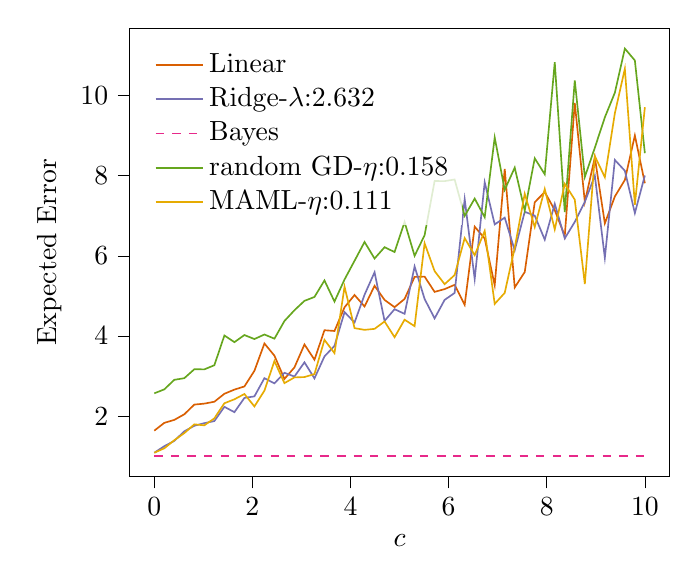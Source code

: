 % This file was created with tikzplotlib v0.10.1.
\begin{tikzpicture}

\definecolor{chocolate217952}{RGB}{217,95,2}
\definecolor{darkcyan27158119}{RGB}{27,158,119}
\definecolor{darkgoldenrod16611829}{RGB}{166,118,29}
\definecolor{darkgray176}{RGB}{176,176,176}
\definecolor{deeppink23141138}{RGB}{231,41,138}
\definecolor{lightslategray117112179}{RGB}{117,112,179}
\definecolor{olivedrab10216630}{RGB}{102,166,30}
\definecolor{orange2301712}{RGB}{230,171,2}

\begin{axis}[
legend cell align={left},
legend style={
  fill opacity=0.8,
  draw opacity=1,
  text opacity=1,
  at={(0.03,0.97)},
  anchor=north west,
  draw=none
},
tick align=outside,
tick pos=left,
x grid style={darkgray176},
xlabel={\(\displaystyle c\)},
xmin=-0.5, xmax=10.5,
xtick style={color=black},
y grid style={darkgray176},
ylabel={Expected Error},
ymin=0.491, ymax=11.68,
ytick style={color=black}
]

\addplot [semithick, chocolate217952]
table {%
0 1.636
0.204 1.831
0.408 1.905
0.612 2.045
0.816 2.287
1.02 2.311
1.224 2.358
1.429 2.557
1.633 2.661
1.837 2.74
2.041 3.13
2.245 3.812
2.449 3.508
2.653 2.927
2.857 3.215
3.061 3.787
3.265 3.407
3.469 4.143
3.673 4.124
3.878 4.715
4.082 5.022
4.286 4.735
4.49 5.252
4.694 4.899
4.898 4.718
5.102 4.923
5.306 5.474
5.51 5.481
5.714 5.1
5.918 5.169
6.122 5.276
6.327 4.778
6.531 6.728
6.735 6.431
6.939 5.266
7.143 8.171
7.347 5.211
7.551 5.595
7.755 7.337
7.959 7.593
8.163 7.14
8.367 6.498
8.571 9.817
8.776 7.346
8.98 8.457
9.184 6.81
9.388 7.48
9.592 7.893
9.796 9.003
10 7.811
};
\addlegendentry{Linear}
\addplot [semithick, lightslategray117112179]
table {%
0 1.085
0.204 1.249
0.408 1.381
0.612 1.62
0.816 1.758
1.02 1.824
1.224 1.875
1.429 2.231
1.633 2.098
1.837 2.453
2.041 2.492
2.245 2.946
2.449 2.817
2.653 3.081
2.857 2.987
3.061 3.342
3.265 2.941
3.469 3.49
3.673 3.752
3.878 4.594
4.082 4.336
4.286 5.029
4.49 5.59
4.694 4.376
4.898 4.668
5.102 4.552
5.306 5.735
5.51 4.923
5.714 4.438
5.918 4.9
6.122 5.073
6.327 7.414
6.531 5.422
6.735 7.836
6.939 6.784
7.143 6.952
7.347 6.138
7.551 7.099
7.755 7.002
7.959 6.404
8.163 7.297
8.367 6.435
8.571 6.846
8.776 7.347
8.98 8.002
9.184 5.949
9.388 8.392
9.592 8.123
9.796 7.066
10 8.005
};
\addlegendentry{Ridge-$\lambda$:2.632}
\addplot [semithick, deeppink23141138, dashed]
table {%
0 1.0
0.204 1.0
0.408 1.0
0.612 1.0
0.816 1.0
1.02 1.0
1.224 1.0
1.429 1.0
1.633 1.0
1.837 1.0
2.041 1.0
2.245 1.0
2.449 1.0
2.653 1.0
2.857 1.0
3.061 1.0
3.265 1.0
3.469 1.0
3.673 1.0
3.878 1.0
4.082 1.0
4.286 1.0
4.49 1.0
4.694 1.0
4.898 1.0
5.102 1.0
5.306 1.0
5.51 1.0
5.714 1.0
5.918 1.0
6.122 1.0
6.327 1.0
6.531 1.0
6.735 1.0
6.939 1.0
7.143 1.0
7.347 1.0
7.551 1.0
7.755 1.0
7.959 1.0
8.163 1.0
8.367 1.0
8.571 1.0
8.776 1.0
8.98 1.0
9.184 1.0
9.388 1.0
9.592 1.0
9.796 1.0
10 1.0
};
\addlegendentry{Bayes}
\addplot [semithick, olivedrab10216630]
table {%
0 2.568
0.204 2.667
0.408 2.905
0.612 2.946
0.816 3.169
1.02 3.166
1.224 3.269
1.429 4.011
1.633 3.845
1.837 4.023
2.041 3.923
2.245 4.036
2.449 3.932
2.653 4.373
2.857 4.642
3.061 4.876
3.265 4.973
3.469 5.385
3.673 4.858
3.878 5.409
4.082 5.876
4.286 6.345
4.49 5.932
4.694 6.215
4.898 6.094
5.102 6.844
5.306 6.0
5.51 6.514
5.714 7.866
5.918 7.864
6.122 7.905
6.327 6.996
6.531 7.428
6.735 6.963
6.939 8.953
7.143 7.646
7.347 8.201
7.551 7.129
7.755 8.433
7.959 8.035
8.163 10.833
8.367 7.092
8.571 10.379
8.776 7.967
8.98 8.698
9.184 9.456
9.388 10.07
9.592 11.172
9.796 10.876
10 8.561
};
\addlegendentry{random GD-$\eta$:0.158}
\addplot [semithick, orange2301712]
table {%
0 1.085
0.204 1.196
0.408 1.398
0.612 1.575
0.816 1.794
1.02 1.769
1.224 1.943
1.429 2.32
1.633 2.419
1.837 2.551
2.041 2.241
2.245 2.635
2.449 3.374
2.653 2.823
2.857 2.965
3.061 2.974
3.265 3.049
3.469 3.902
3.673 3.571
3.878 5.228
4.082 4.195
4.286 4.152
4.49 4.177
4.694 4.361
4.898 3.969
5.102 4.406
5.306 4.244
5.51 6.313
5.714 5.618
5.918 5.292
6.122 5.52
6.327 6.441
6.531 6.016
6.735 6.621
6.939 4.8
7.143 5.075
7.347 6.202
7.551 7.548
7.755 6.719
7.959 7.668
8.163 6.66
8.367 7.796
8.571 7.402
8.776 5.297
8.98 8.488
9.184 7.961
9.388 9.557
9.592 10.669
9.796 7.275
10 9.709
};
\addlegendentry{MAML-$\eta$:0.111}
\end{axis}

\end{tikzpicture}
